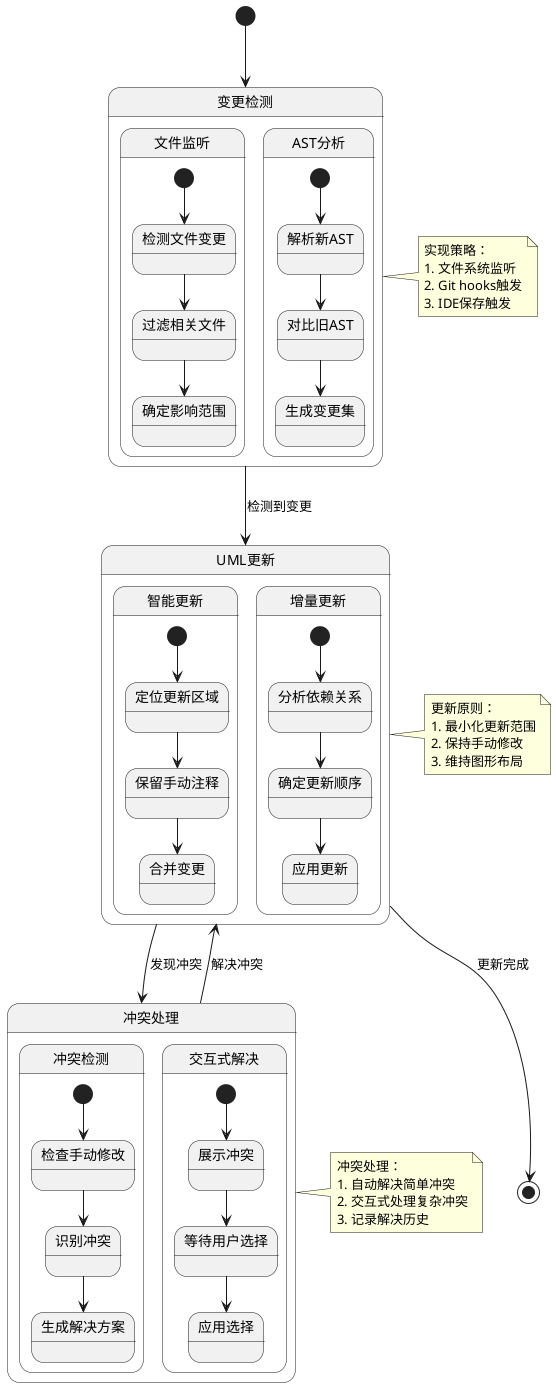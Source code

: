 @startuml

' UML Update Strategy Diagram
' Implementation mapping:
' - tools/uml-sync/strategies/**/*.ts

state "变更检测" as ChangeDetection {
    state "文件监听" as FileWatch {
        [*] --> 检测文件变更
        检测文件变更 --> 过滤相关文件
        过滤相关文件 --> 确定影响范围
    }
    
    state "AST分析" as ASTAnalysis {
        [*] --> 解析新AST
        解析新AST --> 对比旧AST
        对比旧AST --> 生成变更集
    }
}

state "UML更新" as UMLUpdate {
    state "智能更新" as SmartUpdate {
        [*] --> 定位更新区域
        定位更新区域 --> 保留手动注释
        保留手动注释 --> 合并变更
    }
    
    state "增量更新" as IncrementalUpdate {
        [*] --> 分析依赖关系
        分析依赖关系 --> 确定更新顺序
        确定更新顺序 --> 应用更新
    }
}

state "冲突处理" as ConflictResolution {
    state "冲突检测" as ConflictDetection {
        [*] --> 检查手动修改
        检查手动修改 --> 识别冲突
        识别冲突 --> 生成解决方案
    }
    
    state "交互式解决" as InteractiveResolution {
        [*] --> 展示冲突
        展示冲突 --> 等待用户选择
        等待用户选择 --> 应用选择
    }
}

[*] --> ChangeDetection
ChangeDetection --> UMLUpdate : 检测到变更
UMLUpdate --> ConflictResolution : 发现冲突
ConflictResolution --> UMLUpdate : 解决冲突
UMLUpdate --> [*] : 更新完成

note right of ChangeDetection
  实现策略：
  1. 文件系统监听
  2. Git hooks触发
  3. IDE保存触发
end note

note right of UMLUpdate
  更新原则：
  1. 最小化更新范围
  2. 保持手动修改
  3. 维持图形布局
end note

note right of ConflictResolution
  冲突处理：
  1. 自动解决简单冲突
  2. 交互式处理复杂冲突
  3. 记录解决历史
end note

@enduml 